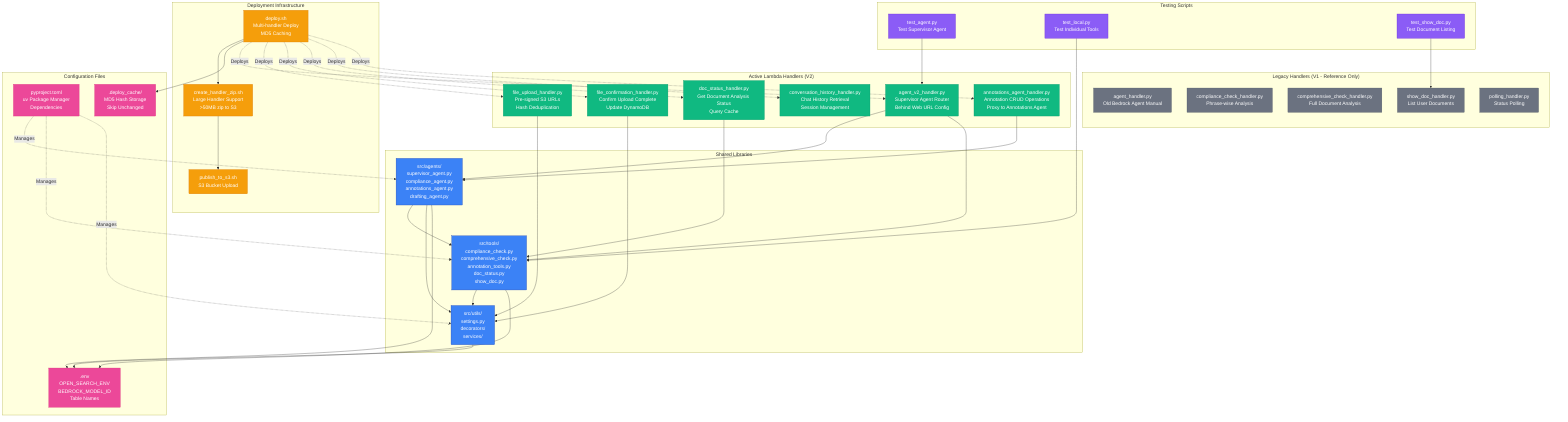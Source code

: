 %% Policy Mate - Backend Lambda Architecture
%% All Lambda handlers and their purposes

graph TB
    subgraph "Active Lambda Handlers (V2)"
        AgentV2[agent_v2_handler.py<br/>Supervisor Agent Router<br/>Behind Web URL Config]
        FileUpload[file_upload_handler.py<br/>Pre-signed S3 URLs<br/>Hash Deduplication]
        FileConfirm[file_confirmation_handler.py<br/>Confirm Upload Complete<br/>Update DynamoDB]
        DocStatus[doc_status_handler.py<br/>Get Document Analysis Status<br/>Query Cache]
        ConvHistory[conversation_history_handler.py<br/>Chat History Retrieval<br/>Session Management]
        AnnotHandler[annotations_agent_handler.py<br/>Annotation CRUD Operations<br/>Proxy to Annotations Agent]
    end

    subgraph "Legacy Handlers (V1 - Reference Only)"
        AgentV1[agent_handler.py<br/>Old Bedrock Agent Manual]
        CompCheck[compliance_check_handler.py<br/>Phrase-wise Analysis]
        ComprehCheck[comprehensive_check_handler.py<br/>Full Document Analysis]
        ShowDoc[show_doc_handler.py<br/>List User Documents]
        PollingHandler[polling_handler.py<br/>Status Polling]
    end

    subgraph "Deployment Infrastructure"
        DeployScript[deploy.sh<br/>Multi-handler Deploy<br/>MD5 Caching]
        CreateZip[create_handler_zip.sh<br/>Large Handler Support<br/>>50MB zip to S3]
        PublishS3[publish_to_s3.sh<br/>S3 Bucket Upload]
    end

    subgraph "Testing Scripts"
        TestAgent[test_agent.py<br/>Test Supervisor Agent]
        TestLocal[test_local.py<br/>Test Individual Tools]
        TestShowDoc[test_show_doc.py<br/>Test Document Listing]
    end

    subgraph "Shared Libraries"
        AgentsSrc[src/agents/<br/>supervisor_agent.py<br/>compliance_agent.py<br/>annotations_agent.py<br/>drafting_agent.py]
        ToolsSrc[src/tools/<br/>compliance_check.py<br/>comprehensive_check.py<br/>annotation_tools.py<br/>doc_status.py<br/>show_doc.py]
        UtilsSrc[src/utils/<br/>settings.py<br/>decorators/<br/>services/]
    end

    subgraph "Configuration Files"
        PyProject[pyproject.toml<br/>uv Package Manager<br/>Dependencies]
        EnvFile[.env<br/>OPEN_SEARCH_ENV<br/>BEDROCK_MODEL_ID<br/>Table Names]
        DeployCache[.deploy_cache/<br/>MD5 Hash Storage<br/>Skip Unchanged]
    end

    %% Active handler connections
    AgentV2 --> AgentsSrc
    AgentV2 --> ToolsSrc
    FileUpload --> UtilsSrc
    FileConfirm --> UtilsSrc
    DocStatus --> ToolsSrc
    AnnotHandler --> AgentsSrc

    %% Shared library dependencies
    AgentsSrc --> ToolsSrc
    ToolsSrc --> UtilsSrc
    AgentsSrc --> UtilsSrc

    %% Configuration
    AgentsSrc --> EnvFile
    ToolsSrc --> EnvFile
    UtilsSrc --> EnvFile

    %% Deployment flow
    DeployScript --> CreateZip
    DeployScript --> DeployCache
    CreateZip --> PublishS3
    DeployScript -.Deploys.-> AgentV2
    DeployScript -.Deploys.-> FileUpload
    DeployScript -.Deploys.-> FileConfirm
    DeployScript -.Deploys.-> DocStatus
    DeployScript -.Deploys.-> ConvHistory
    DeployScript -.Deploys.-> AnnotHandler

    %% Testing
    TestAgent --> AgentV2
    TestLocal --> ToolsSrc
    TestShowDoc --> ShowDoc

    %% Dependencies
    PyProject -.Manages.-> AgentsSrc
    PyProject -.Manages.-> ToolsSrc
    PyProject -.Manages.-> UtilsSrc

    %% Styling
    classDef active fill:#10b981,stroke:#059669,color:#fff
    classDef legacy fill:#6b7280,stroke:#4b5563,color:#fff
    classDef deploy fill:#f59e0b,stroke:#d97706,color:#fff
    classDef test fill:#8b5cf6,stroke:#6d28d9,color:#fff
    classDef shared fill:#3b82f6,stroke:#1e40af,color:#fff
    classDef config fill:#ec4899,stroke:#db2777,color:#fff

    class AgentV2,FileUpload,FileConfirm,DocStatus,ConvHistory,AnnotHandler active
    class AgentV1,CompCheck,ComprehCheck,ShowDoc,PollingHandler legacy
    class DeployScript,CreateZip,PublishS3 deploy
    class TestAgent,TestLocal,TestShowDoc test
    class AgentsSrc,ToolsSrc,UtilsSrc shared
    class PyProject,EnvFile,DeployCache config